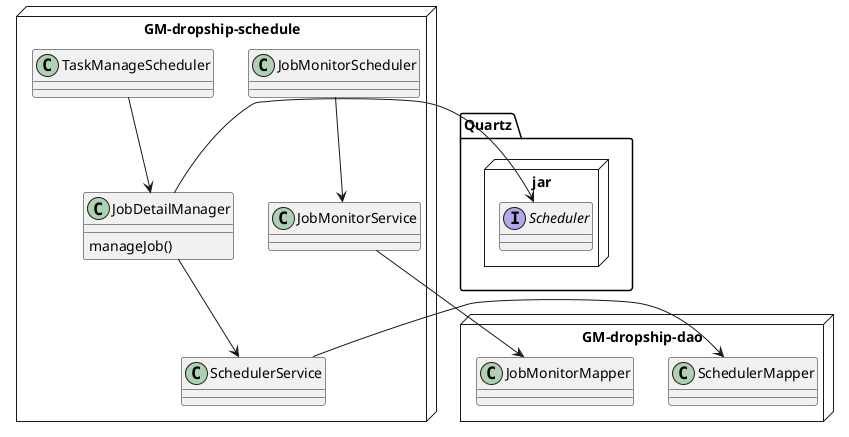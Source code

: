 @startuml

package GM-dropship-schedule <<node>>{

    class JobDetailManager{
        manageJob()
    }
    class TaskManageScheduler
    class JobMonitorScheduler

    class SchedulerService
    class JobMonitorService

    JobMonitorScheduler --> JobMonitorService
    TaskManageScheduler --> JobDetailManager
    JobDetailManager --> SchedulerService
}

package GM-dropship-dao <<node>>{
    class SchedulerMapper
    class JobMonitorMapper

    SchedulerService -> SchedulerMapper
    JobMonitorService -> JobMonitorMapper
}

package Quartz.jar <<node>>{
    interface Scheduler

    JobDetailManager -> Scheduler
}

@enduml